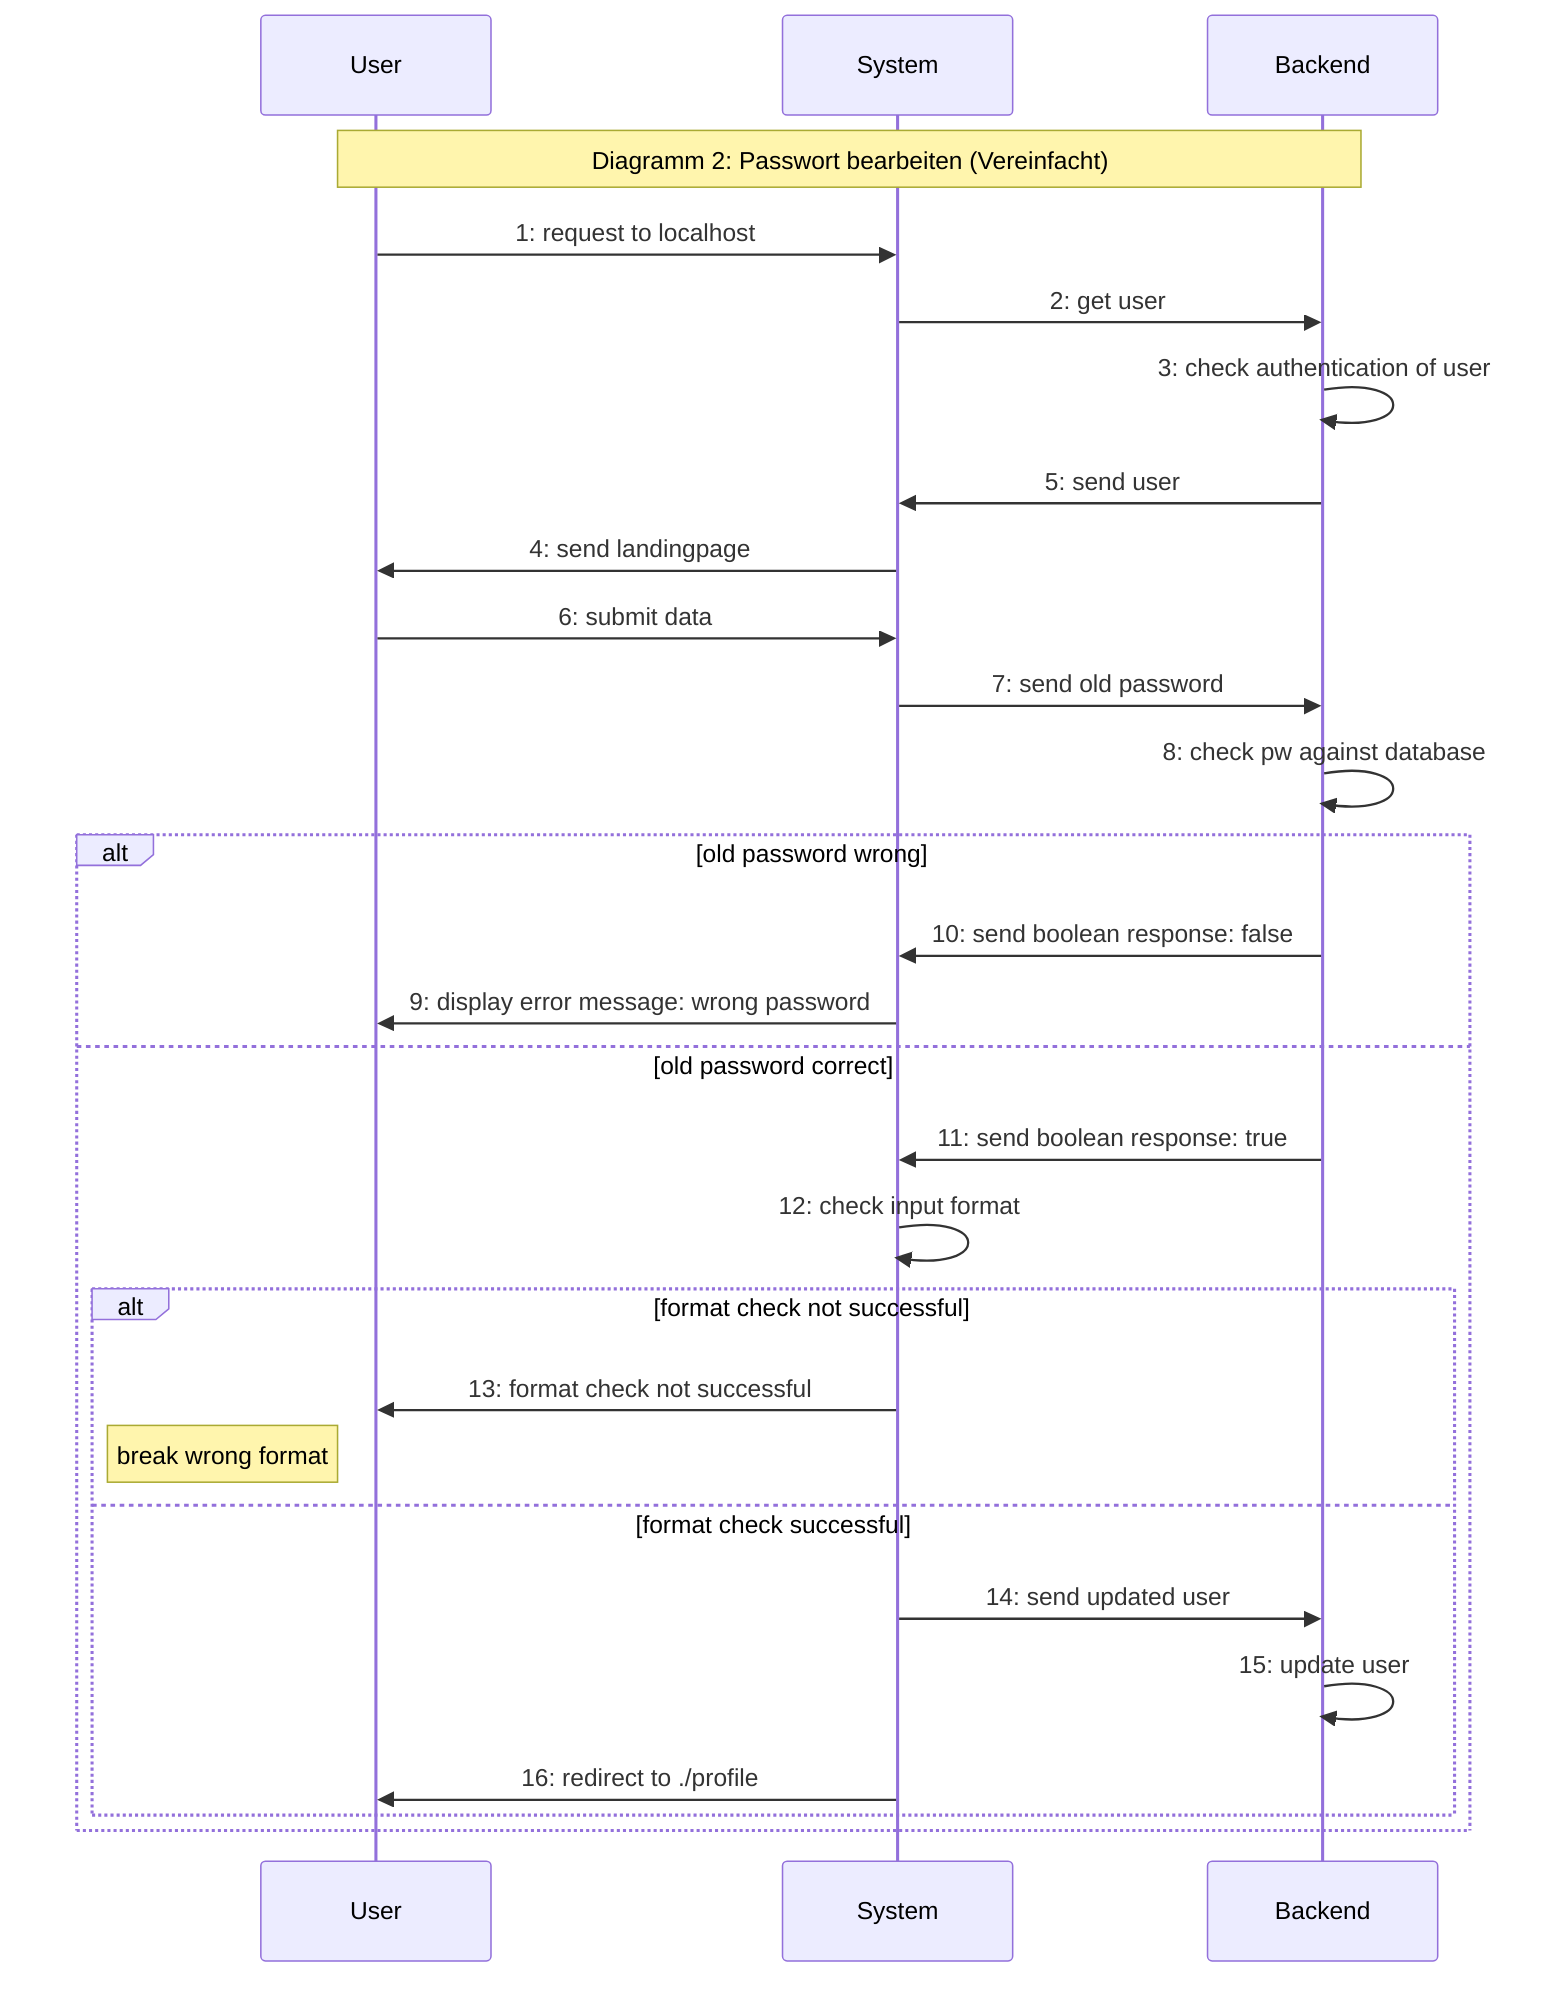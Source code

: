 sequenceDiagram
    participant User
    participant System
    participant Backend

    Note over User, Backend: Diagramm 2: Passwort bearbeiten (Vereinfacht)
    
    User->>System: 1: request to localhost
    System->>Backend: 2: get user
    Backend->>Backend: 3: check authentication of user
    Backend->>System: 5: send user
    System->>User: 4: send landingpage
    User->>System: 6: submit data
    System->>Backend: 7: send old password
    Backend->>Backend: 8: check pw against database
    
    alt old password wrong
        Backend->>System: 10: send boolean response: false
        System->>User: 9: display error message: wrong password
    else old password correct
        Backend->>System: 11: send boolean response: true
        System->>System: 12: check input format
        
        alt format check not successful
            System->>User: 13: format check not successful
            Note left of User: break wrong format
        else format check successful
            System->>Backend: 14: send updated user
            Backend->>Backend: 15: update user
            System->>User: 16: redirect to ./profile
        
    end
end